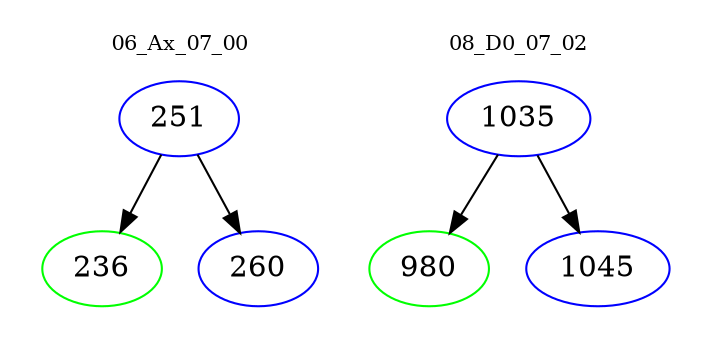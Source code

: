 digraph{
subgraph cluster_0 {
color = white
label = "06_Ax_07_00";
fontsize=10;
T0_251 [label="251", color="blue"]
T0_251 -> T0_236 [color="black"]
T0_236 [label="236", color="green"]
T0_251 -> T0_260 [color="black"]
T0_260 [label="260", color="blue"]
}
subgraph cluster_1 {
color = white
label = "08_D0_07_02";
fontsize=10;
T1_1035 [label="1035", color="blue"]
T1_1035 -> T1_980 [color="black"]
T1_980 [label="980", color="green"]
T1_1035 -> T1_1045 [color="black"]
T1_1045 [label="1045", color="blue"]
}
}
